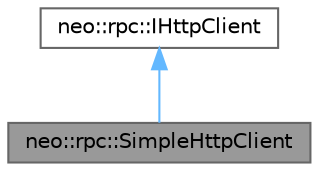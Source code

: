 digraph "neo::rpc::SimpleHttpClient"
{
 // LATEX_PDF_SIZE
  bgcolor="transparent";
  edge [fontname=Helvetica,fontsize=10,labelfontname=Helvetica,labelfontsize=10];
  node [fontname=Helvetica,fontsize=10,shape=box,height=0.2,width=0.4];
  Node1 [id="Node000001",label="neo::rpc::SimpleHttpClient",height=0.2,width=0.4,color="gray40", fillcolor="grey60", style="filled", fontcolor="black",tooltip="Simple HTTP client implementation."];
  Node2 -> Node1 [id="edge1_Node000001_Node000002",dir="back",color="steelblue1",style="solid",tooltip=" "];
  Node2 [id="Node000002",label="neo::rpc::IHttpClient",height=0.2,width=0.4,color="gray40", fillcolor="white", style="filled",URL="$classneo_1_1rpc_1_1_i_http_client.html",tooltip="HTTP client interface for making HTTP requests."];
}
